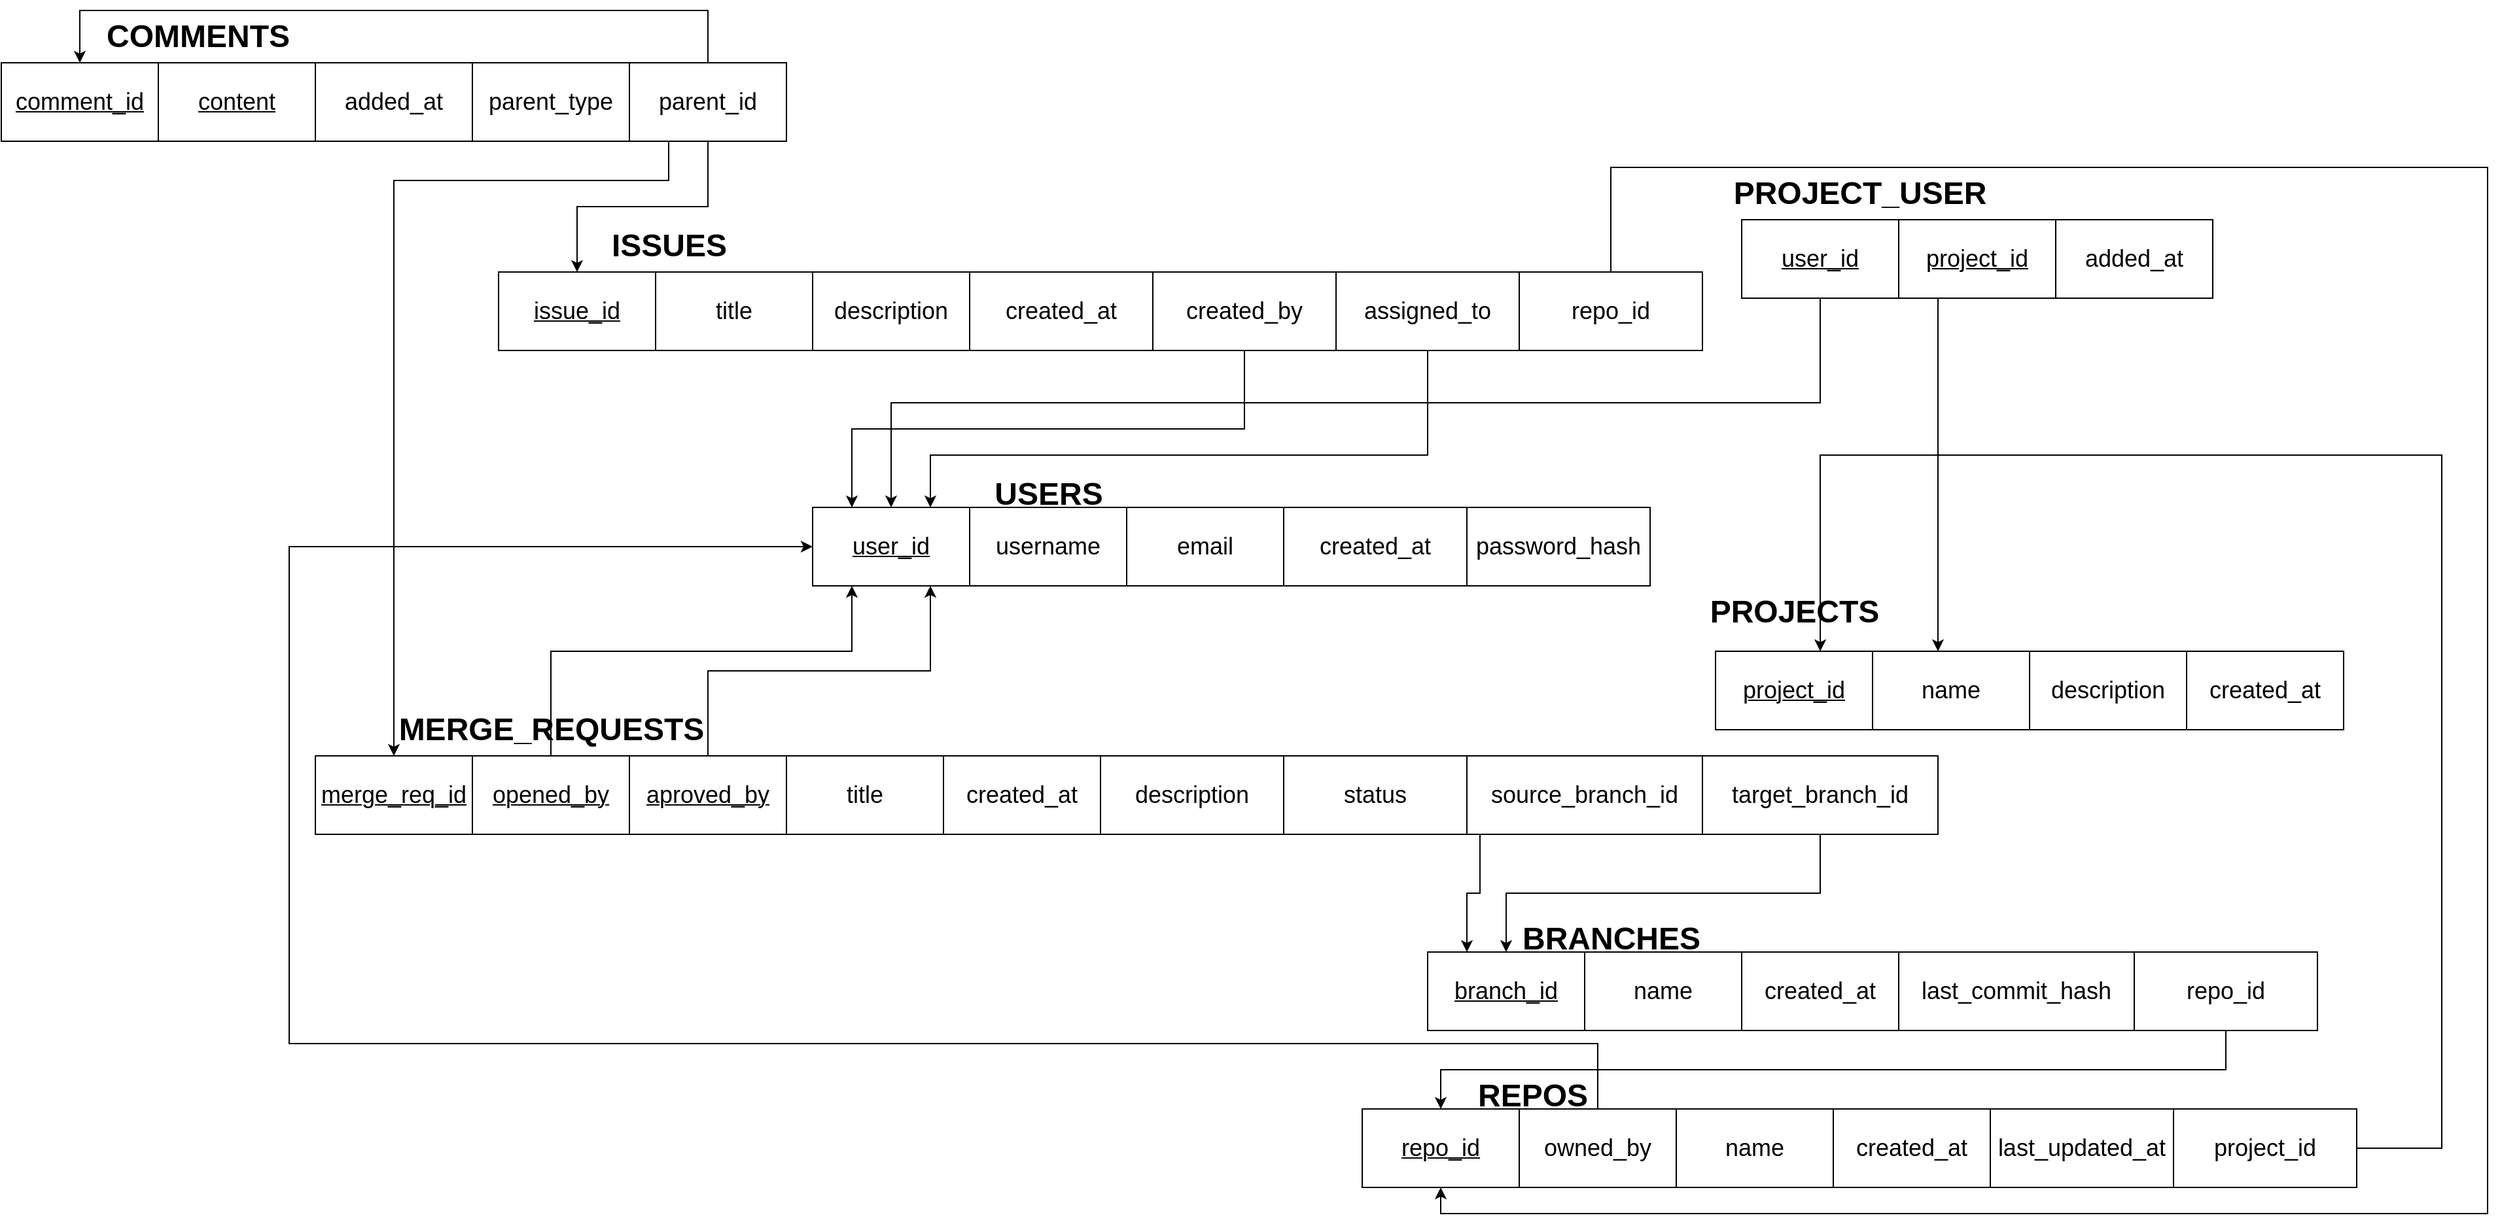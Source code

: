 <mxfile version="24.8.4">
  <diagram name="Page-1" id="3NEETwi28LWin1lFvWzU">
    <mxGraphModel dx="2612" dy="2340" grid="1" gridSize="10" guides="1" tooltips="1" connect="1" arrows="1" fold="1" page="1" pageScale="1" pageWidth="850" pageHeight="1100" math="0" shadow="0">
      <root>
        <mxCell id="0" />
        <mxCell id="1" parent="0" />
        <mxCell id="KrxZb_zsHXh1Ge1TOmgq-1" value="&lt;u&gt;&lt;font style=&quot;font-size: 18px;&quot;&gt;project_id&lt;/font&gt;&lt;/u&gt;" style="rounded=0;whiteSpace=wrap;html=1;" vertex="1" parent="1">
          <mxGeometry x="390" y="-170" width="120" height="60" as="geometry" />
        </mxCell>
        <mxCell id="KrxZb_zsHXh1Ge1TOmgq-2" value="&lt;font style=&quot;font-size: 18px;&quot;&gt;name&lt;/font&gt;" style="rounded=0;whiteSpace=wrap;html=1;" vertex="1" parent="1">
          <mxGeometry x="510" y="-170" width="120" height="60" as="geometry" />
        </mxCell>
        <mxCell id="KrxZb_zsHXh1Ge1TOmgq-3" value="&lt;font style=&quot;font-size: 18px;&quot;&gt;description&lt;/font&gt;" style="rounded=0;whiteSpace=wrap;html=1;" vertex="1" parent="1">
          <mxGeometry x="630" y="-170" width="120" height="60" as="geometry" />
        </mxCell>
        <mxCell id="KrxZb_zsHXh1Ge1TOmgq-4" value="&lt;font style=&quot;font-size: 18px;&quot;&gt;created_at&lt;/font&gt;" style="rounded=0;whiteSpace=wrap;html=1;" vertex="1" parent="1">
          <mxGeometry x="750" y="-170" width="120" height="60" as="geometry" />
        </mxCell>
        <mxCell id="KrxZb_zsHXh1Ge1TOmgq-6" value="&lt;u&gt;&lt;font style=&quot;font-size: 18px;&quot;&gt;repo_id&lt;/font&gt;&lt;/u&gt;" style="rounded=0;whiteSpace=wrap;html=1;" vertex="1" parent="1">
          <mxGeometry x="120" y="180" width="120" height="60" as="geometry" />
        </mxCell>
        <mxCell id="KrxZb_zsHXh1Ge1TOmgq-7" value="&lt;font style=&quot;font-size: 18px;&quot;&gt;name&lt;/font&gt;" style="rounded=0;whiteSpace=wrap;html=1;" vertex="1" parent="1">
          <mxGeometry x="360" y="180" width="120" height="60" as="geometry" />
        </mxCell>
        <mxCell id="KrxZb_zsHXh1Ge1TOmgq-8" value="&lt;span style=&quot;font-size: 18px;&quot;&gt;created_at&lt;/span&gt;" style="rounded=0;whiteSpace=wrap;html=1;" vertex="1" parent="1">
          <mxGeometry x="480" y="180" width="120" height="60" as="geometry" />
        </mxCell>
        <mxCell id="KrxZb_zsHXh1Ge1TOmgq-9" value="&lt;font style=&quot;font-size: 18px;&quot;&gt;last_updated_at&lt;/font&gt;" style="rounded=0;whiteSpace=wrap;html=1;" vertex="1" parent="1">
          <mxGeometry x="600" y="180" width="140" height="60" as="geometry" />
        </mxCell>
        <mxCell id="KrxZb_zsHXh1Ge1TOmgq-12" style="edgeStyle=orthogonalEdgeStyle;rounded=0;orthogonalLoop=1;jettySize=auto;html=1;exitX=1;exitY=0.5;exitDx=0;exitDy=0;entryX=0.667;entryY=0;entryDx=0;entryDy=0;entryPerimeter=0;" edge="1" parent="1" source="KrxZb_zsHXh1Ge1TOmgq-10" target="KrxZb_zsHXh1Ge1TOmgq-1">
          <mxGeometry relative="1" as="geometry">
            <mxPoint x="835" y="220" as="sourcePoint" />
            <mxPoint x="470" y="-210" as="targetPoint" />
            <Array as="points">
              <mxPoint x="880" y="210" />
              <mxPoint x="945" y="210" />
              <mxPoint x="945" y="-320" />
              <mxPoint x="470" y="-320" />
            </Array>
          </mxGeometry>
        </mxCell>
        <mxCell id="KrxZb_zsHXh1Ge1TOmgq-10" value="&lt;font style=&quot;font-size: 18px;&quot;&gt;project_id&lt;/font&gt;" style="rounded=0;whiteSpace=wrap;html=1;" vertex="1" parent="1">
          <mxGeometry x="740" y="180" width="140" height="60" as="geometry" />
        </mxCell>
        <mxCell id="KrxZb_zsHXh1Ge1TOmgq-13" value="&lt;u&gt;&lt;font style=&quot;font-size: 18px;&quot;&gt;branch_id&lt;/font&gt;&lt;/u&gt;" style="rounded=0;whiteSpace=wrap;html=1;" vertex="1" parent="1">
          <mxGeometry x="170" y="60" width="120" height="60" as="geometry" />
        </mxCell>
        <mxCell id="KrxZb_zsHXh1Ge1TOmgq-14" value="&lt;font style=&quot;font-size: 18px;&quot;&gt;name&lt;/font&gt;" style="rounded=0;whiteSpace=wrap;html=1;" vertex="1" parent="1">
          <mxGeometry x="290" y="60" width="120" height="60" as="geometry" />
        </mxCell>
        <mxCell id="KrxZb_zsHXh1Ge1TOmgq-15" value="&lt;span style=&quot;font-size: 18px;&quot;&gt;created_at&lt;/span&gt;" style="rounded=0;whiteSpace=wrap;html=1;" vertex="1" parent="1">
          <mxGeometry x="410" y="60" width="120" height="60" as="geometry" />
        </mxCell>
        <mxCell id="KrxZb_zsHXh1Ge1TOmgq-16" value="&lt;font style=&quot;font-size: 18px;&quot;&gt;last_commit_hash&lt;/font&gt;" style="rounded=0;whiteSpace=wrap;html=1;" vertex="1" parent="1">
          <mxGeometry x="530" y="60" width="180" height="60" as="geometry" />
        </mxCell>
        <mxCell id="KrxZb_zsHXh1Ge1TOmgq-18" style="edgeStyle=orthogonalEdgeStyle;rounded=0;orthogonalLoop=1;jettySize=auto;html=1;exitX=0.5;exitY=1;exitDx=0;exitDy=0;entryX=0.5;entryY=0;entryDx=0;entryDy=0;" edge="1" parent="1" source="KrxZb_zsHXh1Ge1TOmgq-17" target="KrxZb_zsHXh1Ge1TOmgq-6">
          <mxGeometry relative="1" as="geometry" />
        </mxCell>
        <mxCell id="KrxZb_zsHXh1Ge1TOmgq-17" value="&lt;font style=&quot;font-size: 18px;&quot;&gt;repo_id&lt;/font&gt;" style="rounded=0;whiteSpace=wrap;html=1;" vertex="1" parent="1">
          <mxGeometry x="710" y="60" width="140" height="60" as="geometry" />
        </mxCell>
        <mxCell id="KrxZb_zsHXh1Ge1TOmgq-19" value="&lt;u&gt;&lt;font style=&quot;font-size: 18px;&quot;&gt;merge_req_id&lt;/font&gt;&lt;/u&gt;" style="rounded=0;whiteSpace=wrap;html=1;" vertex="1" parent="1">
          <mxGeometry x="-680" y="-90" width="120" height="60" as="geometry" />
        </mxCell>
        <mxCell id="KrxZb_zsHXh1Ge1TOmgq-20" value="&lt;font style=&quot;font-size: 18px;&quot;&gt;title&lt;/font&gt;" style="rounded=0;whiteSpace=wrap;html=1;" vertex="1" parent="1">
          <mxGeometry x="-320" y="-90" width="120" height="60" as="geometry" />
        </mxCell>
        <mxCell id="KrxZb_zsHXh1Ge1TOmgq-21" value="&lt;span style=&quot;font-size: 18px;&quot;&gt;created_at&lt;/span&gt;" style="rounded=0;whiteSpace=wrap;html=1;" vertex="1" parent="1">
          <mxGeometry x="-200" y="-90" width="120" height="60" as="geometry" />
        </mxCell>
        <mxCell id="KrxZb_zsHXh1Ge1TOmgq-22" value="&lt;font style=&quot;font-size: 18px;&quot;&gt;description&lt;/font&gt;" style="rounded=0;whiteSpace=wrap;html=1;" vertex="1" parent="1">
          <mxGeometry x="-80" y="-90" width="140" height="60" as="geometry" />
        </mxCell>
        <mxCell id="KrxZb_zsHXh1Ge1TOmgq-23" value="&lt;font style=&quot;font-size: 18px;&quot;&gt;status&lt;/font&gt;" style="rounded=0;whiteSpace=wrap;html=1;" vertex="1" parent="1">
          <mxGeometry x="60" y="-90" width="140" height="60" as="geometry" />
        </mxCell>
        <mxCell id="KrxZb_zsHXh1Ge1TOmgq-26" style="edgeStyle=orthogonalEdgeStyle;rounded=0;orthogonalLoop=1;jettySize=auto;html=1;exitX=0.5;exitY=1;exitDx=0;exitDy=0;entryX=0.25;entryY=0;entryDx=0;entryDy=0;" edge="1" parent="1" source="KrxZb_zsHXh1Ge1TOmgq-24" target="KrxZb_zsHXh1Ge1TOmgq-13">
          <mxGeometry relative="1" as="geometry">
            <Array as="points">
              <mxPoint x="210" y="-30" />
              <mxPoint x="210" y="15" />
              <mxPoint x="200" y="15" />
            </Array>
          </mxGeometry>
        </mxCell>
        <mxCell id="KrxZb_zsHXh1Ge1TOmgq-24" value="&lt;font style=&quot;font-size: 18px;&quot;&gt;source_branch_id&lt;/font&gt;" style="rounded=0;whiteSpace=wrap;html=1;" vertex="1" parent="1">
          <mxGeometry x="200" y="-90" width="180" height="60" as="geometry" />
        </mxCell>
        <mxCell id="KrxZb_zsHXh1Ge1TOmgq-27" style="edgeStyle=orthogonalEdgeStyle;rounded=0;orthogonalLoop=1;jettySize=auto;html=1;exitX=0.5;exitY=1;exitDx=0;exitDy=0;entryX=0.5;entryY=0;entryDx=0;entryDy=0;" edge="1" parent="1" source="KrxZb_zsHXh1Ge1TOmgq-25" target="KrxZb_zsHXh1Ge1TOmgq-13">
          <mxGeometry relative="1" as="geometry" />
        </mxCell>
        <mxCell id="KrxZb_zsHXh1Ge1TOmgq-25" value="&lt;font style=&quot;font-size: 18px;&quot;&gt;target_branch_id&lt;/font&gt;" style="rounded=0;whiteSpace=wrap;html=1;" vertex="1" parent="1">
          <mxGeometry x="380" y="-90" width="180" height="60" as="geometry" />
        </mxCell>
        <mxCell id="KrxZb_zsHXh1Ge1TOmgq-28" value="&lt;u&gt;&lt;font style=&quot;font-size: 18px;&quot;&gt;user_id&lt;/font&gt;&lt;/u&gt;" style="rounded=0;whiteSpace=wrap;html=1;" vertex="1" parent="1">
          <mxGeometry x="-300" y="-280" width="120" height="60" as="geometry" />
        </mxCell>
        <mxCell id="KrxZb_zsHXh1Ge1TOmgq-29" value="&lt;font style=&quot;font-size: 18px;&quot;&gt;username&lt;/font&gt;" style="rounded=0;whiteSpace=wrap;html=1;" vertex="1" parent="1">
          <mxGeometry x="-180" y="-280" width="120" height="60" as="geometry" />
        </mxCell>
        <mxCell id="KrxZb_zsHXh1Ge1TOmgq-30" value="&lt;span style=&quot;font-size: 18px;&quot;&gt;email&lt;/span&gt;" style="rounded=0;whiteSpace=wrap;html=1;" vertex="1" parent="1">
          <mxGeometry x="-60" y="-280" width="120" height="60" as="geometry" />
        </mxCell>
        <mxCell id="KrxZb_zsHXh1Ge1TOmgq-31" value="&lt;font style=&quot;font-size: 18px;&quot;&gt;created_at&lt;/font&gt;" style="rounded=0;whiteSpace=wrap;html=1;" vertex="1" parent="1">
          <mxGeometry x="60" y="-280" width="140" height="60" as="geometry" />
        </mxCell>
        <mxCell id="KrxZb_zsHXh1Ge1TOmgq-32" value="&lt;font style=&quot;font-size: 18px;&quot;&gt;password_hash&lt;/font&gt;" style="rounded=0;whiteSpace=wrap;html=1;" vertex="1" parent="1">
          <mxGeometry x="200" y="-280" width="140" height="60" as="geometry" />
        </mxCell>
        <mxCell id="KrxZb_zsHXh1Ge1TOmgq-39" style="edgeStyle=orthogonalEdgeStyle;rounded=0;orthogonalLoop=1;jettySize=auto;html=1;exitX=0.5;exitY=0;exitDx=0;exitDy=0;entryX=0.25;entryY=1;entryDx=0;entryDy=0;" edge="1" parent="1" source="KrxZb_zsHXh1Ge1TOmgq-35" target="KrxZb_zsHXh1Ge1TOmgq-28">
          <mxGeometry relative="1" as="geometry">
            <Array as="points">
              <mxPoint x="-500" y="-170" />
              <mxPoint x="-270" y="-170" />
            </Array>
          </mxGeometry>
        </mxCell>
        <mxCell id="KrxZb_zsHXh1Ge1TOmgq-35" value="&lt;u&gt;&lt;font style=&quot;font-size: 18px;&quot;&gt;opened_by&lt;/font&gt;&lt;/u&gt;" style="rounded=0;whiteSpace=wrap;html=1;" vertex="1" parent="1">
          <mxGeometry x="-560" y="-90" width="120" height="60" as="geometry" />
        </mxCell>
        <mxCell id="KrxZb_zsHXh1Ge1TOmgq-40" style="edgeStyle=orthogonalEdgeStyle;rounded=0;orthogonalLoop=1;jettySize=auto;html=1;exitX=0.5;exitY=0;exitDx=0;exitDy=0;entryX=0.75;entryY=1;entryDx=0;entryDy=0;" edge="1" parent="1" source="KrxZb_zsHXh1Ge1TOmgq-36" target="KrxZb_zsHXh1Ge1TOmgq-28">
          <mxGeometry relative="1" as="geometry" />
        </mxCell>
        <mxCell id="KrxZb_zsHXh1Ge1TOmgq-36" value="&lt;u&gt;&lt;font style=&quot;font-size: 18px;&quot;&gt;aproved_by&lt;/font&gt;&lt;/u&gt;" style="rounded=0;whiteSpace=wrap;html=1;" vertex="1" parent="1">
          <mxGeometry x="-440" y="-90" width="120" height="60" as="geometry" />
        </mxCell>
        <mxCell id="KrxZb_zsHXh1Ge1TOmgq-41" value="&lt;u&gt;&lt;font style=&quot;font-size: 18px;&quot;&gt;issue_id&lt;/font&gt;&lt;/u&gt;" style="rounded=0;whiteSpace=wrap;html=1;" vertex="1" parent="1">
          <mxGeometry x="-540" y="-460" width="120" height="60" as="geometry" />
        </mxCell>
        <mxCell id="KrxZb_zsHXh1Ge1TOmgq-42" value="&lt;font style=&quot;font-size: 18px;&quot;&gt;title&lt;/font&gt;" style="rounded=0;whiteSpace=wrap;html=1;" vertex="1" parent="1">
          <mxGeometry x="-420" y="-460" width="120" height="60" as="geometry" />
        </mxCell>
        <mxCell id="KrxZb_zsHXh1Ge1TOmgq-43" value="&lt;span style=&quot;font-size: 18px;&quot;&gt;description&lt;/span&gt;" style="rounded=0;whiteSpace=wrap;html=1;" vertex="1" parent="1">
          <mxGeometry x="-300" y="-460" width="120" height="60" as="geometry" />
        </mxCell>
        <mxCell id="KrxZb_zsHXh1Ge1TOmgq-44" value="&lt;font style=&quot;font-size: 18px;&quot;&gt;created_at&lt;/font&gt;" style="rounded=0;whiteSpace=wrap;html=1;" vertex="1" parent="1">
          <mxGeometry x="-180" y="-460" width="140" height="60" as="geometry" />
        </mxCell>
        <mxCell id="KrxZb_zsHXh1Ge1TOmgq-48" style="edgeStyle=orthogonalEdgeStyle;rounded=0;orthogonalLoop=1;jettySize=auto;html=1;exitX=0.5;exitY=1;exitDx=0;exitDy=0;entryX=0.25;entryY=0;entryDx=0;entryDy=0;" edge="1" parent="1" source="KrxZb_zsHXh1Ge1TOmgq-46" target="KrxZb_zsHXh1Ge1TOmgq-28">
          <mxGeometry relative="1" as="geometry" />
        </mxCell>
        <mxCell id="KrxZb_zsHXh1Ge1TOmgq-46" value="&lt;font style=&quot;font-size: 18px;&quot;&gt;created_by&lt;/font&gt;" style="rounded=0;whiteSpace=wrap;html=1;" vertex="1" parent="1">
          <mxGeometry x="-40" y="-460" width="140" height="60" as="geometry" />
        </mxCell>
        <mxCell id="KrxZb_zsHXh1Ge1TOmgq-49" style="edgeStyle=orthogonalEdgeStyle;rounded=0;orthogonalLoop=1;jettySize=auto;html=1;exitX=0.5;exitY=1;exitDx=0;exitDy=0;entryX=0.75;entryY=0;entryDx=0;entryDy=0;" edge="1" parent="1" source="KrxZb_zsHXh1Ge1TOmgq-47" target="KrxZb_zsHXh1Ge1TOmgq-28">
          <mxGeometry relative="1" as="geometry">
            <Array as="points">
              <mxPoint x="170" y="-320" />
              <mxPoint x="-210" y="-320" />
            </Array>
          </mxGeometry>
        </mxCell>
        <mxCell id="KrxZb_zsHXh1Ge1TOmgq-47" value="&lt;font style=&quot;font-size: 18px;&quot;&gt;assigned_to&lt;/font&gt;" style="rounded=0;whiteSpace=wrap;html=1;" vertex="1" parent="1">
          <mxGeometry x="100" y="-460" width="140" height="60" as="geometry" />
        </mxCell>
        <mxCell id="KrxZb_zsHXh1Ge1TOmgq-52" style="edgeStyle=orthogonalEdgeStyle;rounded=0;orthogonalLoop=1;jettySize=auto;html=1;exitX=0.5;exitY=0;exitDx=0;exitDy=0;entryX=0;entryY=0.5;entryDx=0;entryDy=0;" edge="1" parent="1" source="KrxZb_zsHXh1Ge1TOmgq-51" target="KrxZb_zsHXh1Ge1TOmgq-28">
          <mxGeometry relative="1" as="geometry">
            <Array as="points">
              <mxPoint x="300" y="130" />
              <mxPoint x="-700" y="130" />
              <mxPoint x="-700" y="-250" />
            </Array>
          </mxGeometry>
        </mxCell>
        <mxCell id="KrxZb_zsHXh1Ge1TOmgq-51" value="&lt;font style=&quot;font-size: 18px;&quot;&gt;owned_by&lt;/font&gt;" style="rounded=0;whiteSpace=wrap;html=1;" vertex="1" parent="1">
          <mxGeometry x="240" y="180" width="120" height="60" as="geometry" />
        </mxCell>
        <mxCell id="KrxZb_zsHXh1Ge1TOmgq-59" style="edgeStyle=orthogonalEdgeStyle;rounded=0;orthogonalLoop=1;jettySize=auto;html=1;exitX=0.5;exitY=1;exitDx=0;exitDy=0;entryX=0.5;entryY=0;entryDx=0;entryDy=0;" edge="1" parent="1" source="KrxZb_zsHXh1Ge1TOmgq-53" target="KrxZb_zsHXh1Ge1TOmgq-28">
          <mxGeometry relative="1" as="geometry" />
        </mxCell>
        <mxCell id="KrxZb_zsHXh1Ge1TOmgq-53" value="&lt;u&gt;&lt;font style=&quot;font-size: 18px;&quot;&gt;user_id&lt;/font&gt;&lt;/u&gt;" style="rounded=0;whiteSpace=wrap;html=1;" vertex="1" parent="1">
          <mxGeometry x="410" y="-500" width="120" height="60" as="geometry" />
        </mxCell>
        <mxCell id="KrxZb_zsHXh1Ge1TOmgq-60" style="edgeStyle=orthogonalEdgeStyle;rounded=0;orthogonalLoop=1;jettySize=auto;html=1;exitX=0.25;exitY=1;exitDx=0;exitDy=0;entryX=0.5;entryY=0;entryDx=0;entryDy=0;" edge="1" parent="1" source="KrxZb_zsHXh1Ge1TOmgq-54">
          <mxGeometry relative="1" as="geometry">
            <mxPoint x="540" y="-420" as="sourcePoint" />
            <mxPoint x="560" y="-170" as="targetPoint" />
          </mxGeometry>
        </mxCell>
        <mxCell id="KrxZb_zsHXh1Ge1TOmgq-54" value="&lt;font style=&quot;font-size: 18px;&quot;&gt;&lt;u&gt;project_id&lt;/u&gt;&lt;/font&gt;" style="rounded=0;whiteSpace=wrap;html=1;" vertex="1" parent="1">
          <mxGeometry x="530" y="-500" width="120" height="60" as="geometry" />
        </mxCell>
        <mxCell id="KrxZb_zsHXh1Ge1TOmgq-55" value="&lt;span style=&quot;font-size: 18px;&quot;&gt;added_at&lt;/span&gt;" style="rounded=0;whiteSpace=wrap;html=1;" vertex="1" parent="1">
          <mxGeometry x="650" y="-500" width="120" height="60" as="geometry" />
        </mxCell>
        <mxCell id="KrxZb_zsHXh1Ge1TOmgq-62" value="&lt;u&gt;&lt;font style=&quot;font-size: 18px;&quot;&gt;comment_id&lt;/font&gt;&lt;/u&gt;" style="rounded=0;whiteSpace=wrap;html=1;" vertex="1" parent="1">
          <mxGeometry x="-920" y="-620" width="120" height="60" as="geometry" />
        </mxCell>
        <mxCell id="KrxZb_zsHXh1Ge1TOmgq-63" value="&lt;font style=&quot;font-size: 18px;&quot;&gt;&lt;u&gt;content&lt;/u&gt;&lt;/font&gt;" style="rounded=0;whiteSpace=wrap;html=1;" vertex="1" parent="1">
          <mxGeometry x="-800" y="-620" width="120" height="60" as="geometry" />
        </mxCell>
        <mxCell id="KrxZb_zsHXh1Ge1TOmgq-64" value="&lt;span style=&quot;font-size: 18px;&quot;&gt;added_at&lt;/span&gt;" style="rounded=0;whiteSpace=wrap;html=1;" vertex="1" parent="1">
          <mxGeometry x="-680" y="-620" width="120" height="60" as="geometry" />
        </mxCell>
        <mxCell id="KrxZb_zsHXh1Ge1TOmgq-65" value="&lt;span style=&quot;font-size: 18px;&quot;&gt;parent_type&lt;/span&gt;" style="rounded=0;whiteSpace=wrap;html=1;" vertex="1" parent="1">
          <mxGeometry x="-560" y="-620" width="120" height="60" as="geometry" />
        </mxCell>
        <mxCell id="KrxZb_zsHXh1Ge1TOmgq-67" style="edgeStyle=orthogonalEdgeStyle;rounded=0;orthogonalLoop=1;jettySize=auto;html=1;exitX=0.5;exitY=0;exitDx=0;exitDy=0;entryX=0.5;entryY=0;entryDx=0;entryDy=0;" edge="1" parent="1" source="KrxZb_zsHXh1Ge1TOmgq-66" target="KrxZb_zsHXh1Ge1TOmgq-62">
          <mxGeometry relative="1" as="geometry">
            <Array as="points">
              <mxPoint x="-380" y="-660" />
              <mxPoint x="-860" y="-660" />
            </Array>
          </mxGeometry>
        </mxCell>
        <mxCell id="KrxZb_zsHXh1Ge1TOmgq-68" style="edgeStyle=orthogonalEdgeStyle;rounded=0;orthogonalLoop=1;jettySize=auto;html=1;exitX=0.5;exitY=1;exitDx=0;exitDy=0;entryX=0.5;entryY=0;entryDx=0;entryDy=0;" edge="1" parent="1" source="KrxZb_zsHXh1Ge1TOmgq-66" target="KrxZb_zsHXh1Ge1TOmgq-41">
          <mxGeometry relative="1" as="geometry" />
        </mxCell>
        <mxCell id="KrxZb_zsHXh1Ge1TOmgq-69" style="edgeStyle=orthogonalEdgeStyle;rounded=0;orthogonalLoop=1;jettySize=auto;html=1;exitX=0.25;exitY=1;exitDx=0;exitDy=0;" edge="1" parent="1" source="KrxZb_zsHXh1Ge1TOmgq-66" target="KrxZb_zsHXh1Ge1TOmgq-19">
          <mxGeometry relative="1" as="geometry">
            <Array as="points">
              <mxPoint x="-410" y="-530" />
              <mxPoint x="-620" y="-530" />
            </Array>
          </mxGeometry>
        </mxCell>
        <mxCell id="KrxZb_zsHXh1Ge1TOmgq-66" value="&lt;span style=&quot;font-size: 18px;&quot;&gt;parent_id&lt;/span&gt;" style="rounded=0;whiteSpace=wrap;html=1;" vertex="1" parent="1">
          <mxGeometry x="-440" y="-620" width="120" height="60" as="geometry" />
        </mxCell>
        <mxCell id="KrxZb_zsHXh1Ge1TOmgq-71" style="edgeStyle=orthogonalEdgeStyle;rounded=0;orthogonalLoop=1;jettySize=auto;html=1;exitX=0.5;exitY=0;exitDx=0;exitDy=0;entryX=0.5;entryY=1;entryDx=0;entryDy=0;" edge="1" parent="1" source="KrxZb_zsHXh1Ge1TOmgq-70" target="KrxZb_zsHXh1Ge1TOmgq-6">
          <mxGeometry relative="1" as="geometry">
            <Array as="points">
              <mxPoint x="310" y="-540" />
              <mxPoint x="980" y="-540" />
              <mxPoint x="980" y="260" />
              <mxPoint x="180" y="260" />
            </Array>
          </mxGeometry>
        </mxCell>
        <mxCell id="KrxZb_zsHXh1Ge1TOmgq-70" value="&lt;font style=&quot;font-size: 18px;&quot;&gt;repo_id&lt;/font&gt;" style="rounded=0;whiteSpace=wrap;html=1;" vertex="1" parent="1">
          <mxGeometry x="240" y="-460" width="140" height="60" as="geometry" />
        </mxCell>
        <mxCell id="KrxZb_zsHXh1Ge1TOmgq-72" value="COMMENTS" style="text;strokeColor=none;fillColor=none;html=1;fontSize=24;fontStyle=1;verticalAlign=middle;align=center;" vertex="1" parent="1">
          <mxGeometry x="-820" y="-660" width="100" height="40" as="geometry" />
        </mxCell>
        <mxCell id="KrxZb_zsHXh1Ge1TOmgq-73" value="ISSUES" style="text;strokeColor=none;fillColor=none;html=1;fontSize=24;fontStyle=1;verticalAlign=middle;align=center;" vertex="1" parent="1">
          <mxGeometry x="-460" y="-500" width="100" height="40" as="geometry" />
        </mxCell>
        <mxCell id="KrxZb_zsHXh1Ge1TOmgq-74" value="MERGE_REQUESTS" style="text;strokeColor=none;fillColor=none;html=1;fontSize=24;fontStyle=1;verticalAlign=middle;align=center;" vertex="1" parent="1">
          <mxGeometry x="-550" y="-130" width="100" height="40" as="geometry" />
        </mxCell>
        <mxCell id="KrxZb_zsHXh1Ge1TOmgq-75" value="USERS" style="text;strokeColor=none;fillColor=none;html=1;fontSize=24;fontStyle=1;verticalAlign=middle;align=center;" vertex="1" parent="1">
          <mxGeometry x="-170" y="-310" width="100" height="40" as="geometry" />
        </mxCell>
        <mxCell id="KrxZb_zsHXh1Ge1TOmgq-76" value="REPOS" style="text;strokeColor=none;fillColor=none;html=1;fontSize=24;fontStyle=1;verticalAlign=middle;align=center;" vertex="1" parent="1">
          <mxGeometry x="200" y="150" width="100" height="40" as="geometry" />
        </mxCell>
        <mxCell id="KrxZb_zsHXh1Ge1TOmgq-77" value="BRANCHES" style="text;strokeColor=none;fillColor=none;html=1;fontSize=24;fontStyle=1;verticalAlign=middle;align=center;" vertex="1" parent="1">
          <mxGeometry x="260" y="30" width="100" height="40" as="geometry" />
        </mxCell>
        <mxCell id="KrxZb_zsHXh1Ge1TOmgq-79" value="PROJECTS" style="text;strokeColor=none;fillColor=none;html=1;fontSize=24;fontStyle=1;verticalAlign=middle;align=center;" vertex="1" parent="1">
          <mxGeometry x="400" y="-220" width="100" height="40" as="geometry" />
        </mxCell>
        <mxCell id="KrxZb_zsHXh1Ge1TOmgq-80" value="PROJECT_USER" style="text;strokeColor=none;fillColor=none;html=1;fontSize=24;fontStyle=1;verticalAlign=middle;align=center;" vertex="1" parent="1">
          <mxGeometry x="450" y="-540" width="100" height="40" as="geometry" />
        </mxCell>
      </root>
    </mxGraphModel>
  </diagram>
</mxfile>
